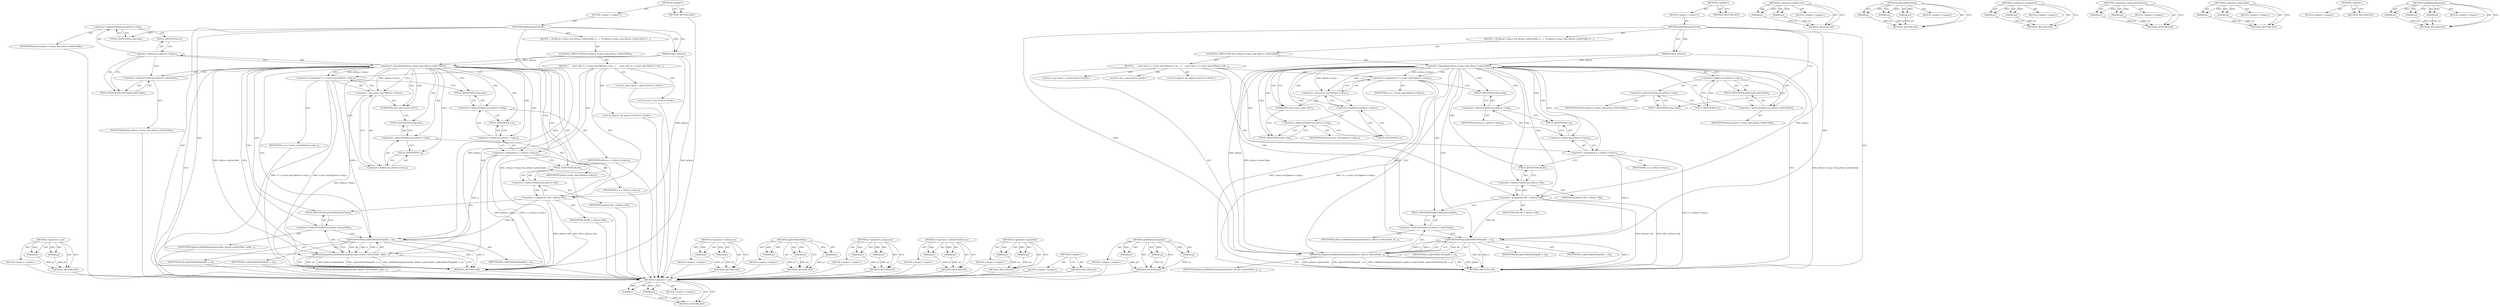 digraph "addModuleArgument" {
vulnerable_98 [label=<(METHOD,&lt;operator&gt;.cast)>];
vulnerable_99 [label=<(PARAM,p1)>];
vulnerable_100 [label=<(PARAM,p2)>];
vulnerable_101 [label=<(BLOCK,&lt;empty&gt;,&lt;empty&gt;)>];
vulnerable_102 [label=<(METHOD_RETURN,ANY)>];
vulnerable_6 [label=<(METHOD,&lt;global&gt;)<SUB>1</SUB>>];
vulnerable_7 [label=<(BLOCK,&lt;empty&gt;,&lt;empty&gt;)<SUB>1</SUB>>];
vulnerable_8 [label=<(METHOD,addArgumentToVtab)<SUB>1</SUB>>];
vulnerable_9 [label=<(PARAM,Parse *pParse)<SUB>1</SUB>>];
vulnerable_10 [label=<(BLOCK,{
  if( pParse-&gt;sArg.z &amp;&amp; pParse-&gt;pNewTable ){
...,{
  if( pParse-&gt;sArg.z &amp;&amp; pParse-&gt;pNewTable ){
...)<SUB>1</SUB>>];
vulnerable_11 [label=<(CONTROL_STRUCTURE,IF,if (pParse-&gt;sArg.z &amp;&amp; pParse-&gt;pNewTable))<SUB>2</SUB>>];
vulnerable_12 [label=<(&lt;operator&gt;.logicalAnd,pParse-&gt;sArg.z &amp;&amp; pParse-&gt;pNewTable)<SUB>2</SUB>>];
vulnerable_13 [label=<(&lt;operator&gt;.fieldAccess,pParse-&gt;sArg.z)<SUB>2</SUB>>];
vulnerable_14 [label=<(&lt;operator&gt;.indirectFieldAccess,pParse-&gt;sArg)<SUB>2</SUB>>];
vulnerable_15 [label=<(IDENTIFIER,pParse,pParse-&gt;sArg.z &amp;&amp; pParse-&gt;pNewTable)<SUB>2</SUB>>];
vulnerable_16 [label=<(FIELD_IDENTIFIER,sArg,sArg)<SUB>2</SUB>>];
vulnerable_17 [label=<(FIELD_IDENTIFIER,z,z)<SUB>2</SUB>>];
vulnerable_18 [label=<(&lt;operator&gt;.indirectFieldAccess,pParse-&gt;pNewTable)<SUB>2</SUB>>];
vulnerable_19 [label=<(IDENTIFIER,pParse,pParse-&gt;sArg.z &amp;&amp; pParse-&gt;pNewTable)<SUB>2</SUB>>];
vulnerable_20 [label=<(FIELD_IDENTIFIER,pNewTable,pNewTable)<SUB>2</SUB>>];
vulnerable_21 [label=<(BLOCK,{
     const char *z = (const char*)pParse-&gt;sAr...,{
     const char *z = (const char*)pParse-&gt;sAr...)<SUB>2</SUB>>];
vulnerable_22 [label="<(LOCAL,const char* z: char*)<SUB>3</SUB>>"];
vulnerable_23 [label=<(&lt;operator&gt;.assignment,*z = (const char*)pParse-&gt;sArg.z)<SUB>3</SUB>>];
vulnerable_24 [label=<(IDENTIFIER,z,*z = (const char*)pParse-&gt;sArg.z)<SUB>3</SUB>>];
vulnerable_25 [label=<(&lt;operator&gt;.cast,(const char*)pParse-&gt;sArg.z)<SUB>3</SUB>>];
vulnerable_26 [label=<(UNKNOWN,const char*,const char*)<SUB>3</SUB>>];
vulnerable_27 [label=<(&lt;operator&gt;.fieldAccess,pParse-&gt;sArg.z)<SUB>3</SUB>>];
vulnerable_28 [label=<(&lt;operator&gt;.indirectFieldAccess,pParse-&gt;sArg)<SUB>3</SUB>>];
vulnerable_29 [label=<(IDENTIFIER,pParse,(const char*)pParse-&gt;sArg.z)<SUB>3</SUB>>];
vulnerable_30 [label=<(FIELD_IDENTIFIER,sArg,sArg)<SUB>3</SUB>>];
vulnerable_31 [label=<(FIELD_IDENTIFIER,z,z)<SUB>3</SUB>>];
vulnerable_32 [label="<(LOCAL,int n: int)<SUB>4</SUB>>"];
vulnerable_33 [label=<(&lt;operator&gt;.assignment,n = pParse-&gt;sArg.n)<SUB>4</SUB>>];
vulnerable_34 [label=<(IDENTIFIER,n,n = pParse-&gt;sArg.n)<SUB>4</SUB>>];
vulnerable_35 [label=<(&lt;operator&gt;.fieldAccess,pParse-&gt;sArg.n)<SUB>4</SUB>>];
vulnerable_36 [label=<(&lt;operator&gt;.indirectFieldAccess,pParse-&gt;sArg)<SUB>4</SUB>>];
vulnerable_37 [label=<(IDENTIFIER,pParse,n = pParse-&gt;sArg.n)<SUB>4</SUB>>];
vulnerable_38 [label=<(FIELD_IDENTIFIER,sArg,sArg)<SUB>4</SUB>>];
vulnerable_39 [label=<(FIELD_IDENTIFIER,n,n)<SUB>4</SUB>>];
vulnerable_40 [label="<(LOCAL,sqlite3* db: sqlite3*)<SUB>5</SUB>>"];
vulnerable_41 [label=<(&lt;operator&gt;.assignment,*db = pParse-&gt;db)<SUB>5</SUB>>];
vulnerable_42 [label=<(IDENTIFIER,db,*db = pParse-&gt;db)<SUB>5</SUB>>];
vulnerable_43 [label=<(&lt;operator&gt;.indirectFieldAccess,pParse-&gt;db)<SUB>5</SUB>>];
vulnerable_44 [label=<(IDENTIFIER,pParse,*db = pParse-&gt;db)<SUB>5</SUB>>];
vulnerable_45 [label=<(FIELD_IDENTIFIER,db,db)<SUB>5</SUB>>];
vulnerable_46 [label=<(addModuleArgument,addModuleArgument(db, pParse-&gt;pNewTable, sqlite...)<SUB>6</SUB>>];
vulnerable_47 [label=<(IDENTIFIER,db,addModuleArgument(db, pParse-&gt;pNewTable, sqlite...)<SUB>6</SUB>>];
vulnerable_48 [label=<(&lt;operator&gt;.indirectFieldAccess,pParse-&gt;pNewTable)<SUB>6</SUB>>];
vulnerable_49 [label=<(IDENTIFIER,pParse,addModuleArgument(db, pParse-&gt;pNewTable, sqlite...)<SUB>6</SUB>>];
vulnerable_50 [label=<(FIELD_IDENTIFIER,pNewTable,pNewTable)<SUB>6</SUB>>];
vulnerable_51 [label=<(sqlite3DbStrNDup,sqlite3DbStrNDup(db, z, n))<SUB>6</SUB>>];
vulnerable_52 [label=<(IDENTIFIER,db,sqlite3DbStrNDup(db, z, n))<SUB>6</SUB>>];
vulnerable_53 [label=<(IDENTIFIER,z,sqlite3DbStrNDup(db, z, n))<SUB>6</SUB>>];
vulnerable_54 [label=<(IDENTIFIER,n,sqlite3DbStrNDup(db, z, n))<SUB>6</SUB>>];
vulnerable_55 [label=<(METHOD_RETURN,void)<SUB>1</SUB>>];
vulnerable_57 [label=<(METHOD_RETURN,ANY)<SUB>1</SUB>>];
vulnerable_83 [label=<(METHOD,&lt;operator&gt;.fieldAccess)>];
vulnerable_84 [label=<(PARAM,p1)>];
vulnerable_85 [label=<(PARAM,p2)>];
vulnerable_86 [label=<(BLOCK,&lt;empty&gt;,&lt;empty&gt;)>];
vulnerable_87 [label=<(METHOD_RETURN,ANY)>];
vulnerable_109 [label=<(METHOD,sqlite3DbStrNDup)>];
vulnerable_110 [label=<(PARAM,p1)>];
vulnerable_111 [label=<(PARAM,p2)>];
vulnerable_112 [label=<(PARAM,p3)>];
vulnerable_113 [label=<(BLOCK,&lt;empty&gt;,&lt;empty&gt;)>];
vulnerable_114 [label=<(METHOD_RETURN,ANY)>];
vulnerable_93 [label=<(METHOD,&lt;operator&gt;.assignment)>];
vulnerable_94 [label=<(PARAM,p1)>];
vulnerable_95 [label=<(PARAM,p2)>];
vulnerable_96 [label=<(BLOCK,&lt;empty&gt;,&lt;empty&gt;)>];
vulnerable_97 [label=<(METHOD_RETURN,ANY)>];
vulnerable_88 [label=<(METHOD,&lt;operator&gt;.indirectFieldAccess)>];
vulnerable_89 [label=<(PARAM,p1)>];
vulnerable_90 [label=<(PARAM,p2)>];
vulnerable_91 [label=<(BLOCK,&lt;empty&gt;,&lt;empty&gt;)>];
vulnerable_92 [label=<(METHOD_RETURN,ANY)>];
vulnerable_78 [label=<(METHOD,&lt;operator&gt;.logicalAnd)>];
vulnerable_79 [label=<(PARAM,p1)>];
vulnerable_80 [label=<(PARAM,p2)>];
vulnerable_81 [label=<(BLOCK,&lt;empty&gt;,&lt;empty&gt;)>];
vulnerable_82 [label=<(METHOD_RETURN,ANY)>];
vulnerable_72 [label=<(METHOD,&lt;global&gt;)<SUB>1</SUB>>];
vulnerable_73 [label=<(BLOCK,&lt;empty&gt;,&lt;empty&gt;)>];
vulnerable_74 [label=<(METHOD_RETURN,ANY)>];
vulnerable_103 [label=<(METHOD,addModuleArgument)>];
vulnerable_104 [label=<(PARAM,p1)>];
vulnerable_105 [label=<(PARAM,p2)>];
vulnerable_106 [label=<(PARAM,p3)>];
vulnerable_107 [label=<(BLOCK,&lt;empty&gt;,&lt;empty&gt;)>];
vulnerable_108 [label=<(METHOD_RETURN,ANY)>];
fixed_98 [label=<(METHOD,&lt;operator&gt;.cast)>];
fixed_99 [label=<(PARAM,p1)>];
fixed_100 [label=<(PARAM,p2)>];
fixed_101 [label=<(BLOCK,&lt;empty&gt;,&lt;empty&gt;)>];
fixed_102 [label=<(METHOD_RETURN,ANY)>];
fixed_6 [label=<(METHOD,&lt;global&gt;)<SUB>1</SUB>>];
fixed_7 [label=<(BLOCK,&lt;empty&gt;,&lt;empty&gt;)<SUB>1</SUB>>];
fixed_8 [label=<(METHOD,addArgumentToVtab)<SUB>1</SUB>>];
fixed_9 [label=<(PARAM,Parse *pParse)<SUB>1</SUB>>];
fixed_10 [label=<(BLOCK,{
  if( pParse-&gt;sArg.z &amp;&amp; pParse-&gt;pNewTable ){
...,{
  if( pParse-&gt;sArg.z &amp;&amp; pParse-&gt;pNewTable ){
...)<SUB>1</SUB>>];
fixed_11 [label=<(CONTROL_STRUCTURE,IF,if (pParse-&gt;sArg.z &amp;&amp; pParse-&gt;pNewTable))<SUB>2</SUB>>];
fixed_12 [label=<(&lt;operator&gt;.logicalAnd,pParse-&gt;sArg.z &amp;&amp; pParse-&gt;pNewTable)<SUB>2</SUB>>];
fixed_13 [label=<(&lt;operator&gt;.fieldAccess,pParse-&gt;sArg.z)<SUB>2</SUB>>];
fixed_14 [label=<(&lt;operator&gt;.indirectFieldAccess,pParse-&gt;sArg)<SUB>2</SUB>>];
fixed_15 [label=<(IDENTIFIER,pParse,pParse-&gt;sArg.z &amp;&amp; pParse-&gt;pNewTable)<SUB>2</SUB>>];
fixed_16 [label=<(FIELD_IDENTIFIER,sArg,sArg)<SUB>2</SUB>>];
fixed_17 [label=<(FIELD_IDENTIFIER,z,z)<SUB>2</SUB>>];
fixed_18 [label=<(&lt;operator&gt;.indirectFieldAccess,pParse-&gt;pNewTable)<SUB>2</SUB>>];
fixed_19 [label=<(IDENTIFIER,pParse,pParse-&gt;sArg.z &amp;&amp; pParse-&gt;pNewTable)<SUB>2</SUB>>];
fixed_20 [label=<(FIELD_IDENTIFIER,pNewTable,pNewTable)<SUB>2</SUB>>];
fixed_21 [label=<(BLOCK,{
     const char *z = (const char*)pParse-&gt;sAr...,{
     const char *z = (const char*)pParse-&gt;sAr...)<SUB>2</SUB>>];
fixed_22 [label="<(LOCAL,const char* z: char*)<SUB>3</SUB>>"];
fixed_23 [label=<(&lt;operator&gt;.assignment,*z = (const char*)pParse-&gt;sArg.z)<SUB>3</SUB>>];
fixed_24 [label=<(IDENTIFIER,z,*z = (const char*)pParse-&gt;sArg.z)<SUB>3</SUB>>];
fixed_25 [label=<(&lt;operator&gt;.cast,(const char*)pParse-&gt;sArg.z)<SUB>3</SUB>>];
fixed_26 [label=<(UNKNOWN,const char*,const char*)<SUB>3</SUB>>];
fixed_27 [label=<(&lt;operator&gt;.fieldAccess,pParse-&gt;sArg.z)<SUB>3</SUB>>];
fixed_28 [label=<(&lt;operator&gt;.indirectFieldAccess,pParse-&gt;sArg)<SUB>3</SUB>>];
fixed_29 [label=<(IDENTIFIER,pParse,(const char*)pParse-&gt;sArg.z)<SUB>3</SUB>>];
fixed_30 [label=<(FIELD_IDENTIFIER,sArg,sArg)<SUB>3</SUB>>];
fixed_31 [label=<(FIELD_IDENTIFIER,z,z)<SUB>3</SUB>>];
fixed_32 [label="<(LOCAL,int n: int)<SUB>4</SUB>>"];
fixed_33 [label=<(&lt;operator&gt;.assignment,n = pParse-&gt;sArg.n)<SUB>4</SUB>>];
fixed_34 [label=<(IDENTIFIER,n,n = pParse-&gt;sArg.n)<SUB>4</SUB>>];
fixed_35 [label=<(&lt;operator&gt;.fieldAccess,pParse-&gt;sArg.n)<SUB>4</SUB>>];
fixed_36 [label=<(&lt;operator&gt;.indirectFieldAccess,pParse-&gt;sArg)<SUB>4</SUB>>];
fixed_37 [label=<(IDENTIFIER,pParse,n = pParse-&gt;sArg.n)<SUB>4</SUB>>];
fixed_38 [label=<(FIELD_IDENTIFIER,sArg,sArg)<SUB>4</SUB>>];
fixed_39 [label=<(FIELD_IDENTIFIER,n,n)<SUB>4</SUB>>];
fixed_40 [label="<(LOCAL,sqlite3* db: sqlite3*)<SUB>5</SUB>>"];
fixed_41 [label=<(&lt;operator&gt;.assignment,*db = pParse-&gt;db)<SUB>5</SUB>>];
fixed_42 [label=<(IDENTIFIER,db,*db = pParse-&gt;db)<SUB>5</SUB>>];
fixed_43 [label=<(&lt;operator&gt;.indirectFieldAccess,pParse-&gt;db)<SUB>5</SUB>>];
fixed_44 [label=<(IDENTIFIER,pParse,*db = pParse-&gt;db)<SUB>5</SUB>>];
fixed_45 [label=<(FIELD_IDENTIFIER,db,db)<SUB>5</SUB>>];
fixed_46 [label=<(addModuleArgument,addModuleArgument(pParse, pParse-&gt;pNewTable, sq...)<SUB>6</SUB>>];
fixed_47 [label=<(IDENTIFIER,pParse,addModuleArgument(pParse, pParse-&gt;pNewTable, sq...)<SUB>6</SUB>>];
fixed_48 [label=<(&lt;operator&gt;.indirectFieldAccess,pParse-&gt;pNewTable)<SUB>6</SUB>>];
fixed_49 [label=<(IDENTIFIER,pParse,addModuleArgument(pParse, pParse-&gt;pNewTable, sq...)<SUB>6</SUB>>];
fixed_50 [label=<(FIELD_IDENTIFIER,pNewTable,pNewTable)<SUB>6</SUB>>];
fixed_51 [label=<(sqlite3DbStrNDup,sqlite3DbStrNDup(db, z, n))<SUB>6</SUB>>];
fixed_52 [label=<(IDENTIFIER,db,sqlite3DbStrNDup(db, z, n))<SUB>6</SUB>>];
fixed_53 [label=<(IDENTIFIER,z,sqlite3DbStrNDup(db, z, n))<SUB>6</SUB>>];
fixed_54 [label=<(IDENTIFIER,n,sqlite3DbStrNDup(db, z, n))<SUB>6</SUB>>];
fixed_55 [label=<(METHOD_RETURN,void)<SUB>1</SUB>>];
fixed_57 [label=<(METHOD_RETURN,ANY)<SUB>1</SUB>>];
fixed_83 [label=<(METHOD,&lt;operator&gt;.fieldAccess)>];
fixed_84 [label=<(PARAM,p1)>];
fixed_85 [label=<(PARAM,p2)>];
fixed_86 [label=<(BLOCK,&lt;empty&gt;,&lt;empty&gt;)>];
fixed_87 [label=<(METHOD_RETURN,ANY)>];
fixed_109 [label=<(METHOD,sqlite3DbStrNDup)>];
fixed_110 [label=<(PARAM,p1)>];
fixed_111 [label=<(PARAM,p2)>];
fixed_112 [label=<(PARAM,p3)>];
fixed_113 [label=<(BLOCK,&lt;empty&gt;,&lt;empty&gt;)>];
fixed_114 [label=<(METHOD_RETURN,ANY)>];
fixed_93 [label=<(METHOD,&lt;operator&gt;.assignment)>];
fixed_94 [label=<(PARAM,p1)>];
fixed_95 [label=<(PARAM,p2)>];
fixed_96 [label=<(BLOCK,&lt;empty&gt;,&lt;empty&gt;)>];
fixed_97 [label=<(METHOD_RETURN,ANY)>];
fixed_88 [label=<(METHOD,&lt;operator&gt;.indirectFieldAccess)>];
fixed_89 [label=<(PARAM,p1)>];
fixed_90 [label=<(PARAM,p2)>];
fixed_91 [label=<(BLOCK,&lt;empty&gt;,&lt;empty&gt;)>];
fixed_92 [label=<(METHOD_RETURN,ANY)>];
fixed_78 [label=<(METHOD,&lt;operator&gt;.logicalAnd)>];
fixed_79 [label=<(PARAM,p1)>];
fixed_80 [label=<(PARAM,p2)>];
fixed_81 [label=<(BLOCK,&lt;empty&gt;,&lt;empty&gt;)>];
fixed_82 [label=<(METHOD_RETURN,ANY)>];
fixed_72 [label=<(METHOD,&lt;global&gt;)<SUB>1</SUB>>];
fixed_73 [label=<(BLOCK,&lt;empty&gt;,&lt;empty&gt;)>];
fixed_74 [label=<(METHOD_RETURN,ANY)>];
fixed_103 [label=<(METHOD,addModuleArgument)>];
fixed_104 [label=<(PARAM,p1)>];
fixed_105 [label=<(PARAM,p2)>];
fixed_106 [label=<(PARAM,p3)>];
fixed_107 [label=<(BLOCK,&lt;empty&gt;,&lt;empty&gt;)>];
fixed_108 [label=<(METHOD_RETURN,ANY)>];
vulnerable_98 -> vulnerable_99  [key=0, label="AST: "];
vulnerable_98 -> vulnerable_99  [key=1, label="DDG: "];
vulnerable_98 -> vulnerable_101  [key=0, label="AST: "];
vulnerable_98 -> vulnerable_100  [key=0, label="AST: "];
vulnerable_98 -> vulnerable_100  [key=1, label="DDG: "];
vulnerable_98 -> vulnerable_102  [key=0, label="AST: "];
vulnerable_98 -> vulnerable_102  [key=1, label="CFG: "];
vulnerable_99 -> vulnerable_102  [key=0, label="DDG: p1"];
vulnerable_100 -> vulnerable_102  [key=0, label="DDG: p2"];
vulnerable_101 -> fixed_98  [key=0];
vulnerable_102 -> fixed_98  [key=0];
vulnerable_6 -> vulnerable_7  [key=0, label="AST: "];
vulnerable_6 -> vulnerable_57  [key=0, label="AST: "];
vulnerable_6 -> vulnerable_57  [key=1, label="CFG: "];
vulnerable_7 -> vulnerable_8  [key=0, label="AST: "];
vulnerable_8 -> vulnerable_9  [key=0, label="AST: "];
vulnerable_8 -> vulnerable_9  [key=1, label="DDG: "];
vulnerable_8 -> vulnerable_10  [key=0, label="AST: "];
vulnerable_8 -> vulnerable_55  [key=0, label="AST: "];
vulnerable_8 -> vulnerable_16  [key=0, label="CFG: "];
vulnerable_8 -> vulnerable_46  [key=0, label="DDG: "];
vulnerable_8 -> vulnerable_51  [key=0, label="DDG: "];
vulnerable_9 -> vulnerable_55  [key=0, label="DDG: pParse"];
vulnerable_9 -> vulnerable_12  [key=0, label="DDG: pParse"];
vulnerable_9 -> vulnerable_41  [key=0, label="DDG: pParse"];
vulnerable_9 -> vulnerable_46  [key=0, label="DDG: pParse"];
vulnerable_10 -> vulnerable_11  [key=0, label="AST: "];
vulnerable_11 -> vulnerable_12  [key=0, label="AST: "];
vulnerable_11 -> vulnerable_21  [key=0, label="AST: "];
vulnerable_12 -> vulnerable_13  [key=0, label="AST: "];
vulnerable_12 -> vulnerable_18  [key=0, label="AST: "];
vulnerable_12 -> vulnerable_55  [key=0, label="CFG: "];
vulnerable_12 -> vulnerable_55  [key=1, label="DDG: pParse-&gt;sArg.z &amp;&amp; pParse-&gt;pNewTable"];
vulnerable_12 -> vulnerable_26  [key=0, label="CFG: "];
vulnerable_12 -> vulnerable_26  [key=1, label="CDG: "];
vulnerable_12 -> vulnerable_23  [key=0, label="DDG: pParse-&gt;sArg.z"];
vulnerable_12 -> vulnerable_23  [key=1, label="CDG: "];
vulnerable_12 -> vulnerable_46  [key=0, label="DDG: pParse-&gt;pNewTable"];
vulnerable_12 -> vulnerable_46  [key=1, label="CDG: "];
vulnerable_12 -> vulnerable_25  [key=0, label="DDG: pParse-&gt;sArg.z"];
vulnerable_12 -> vulnerable_25  [key=1, label="CDG: "];
vulnerable_12 -> vulnerable_30  [key=0, label="CDG: "];
vulnerable_12 -> vulnerable_48  [key=0, label="CDG: "];
vulnerable_12 -> vulnerable_33  [key=0, label="CDG: "];
vulnerable_12 -> vulnerable_51  [key=0, label="CDG: "];
vulnerable_12 -> vulnerable_28  [key=0, label="CDG: "];
vulnerable_12 -> vulnerable_36  [key=0, label="CDG: "];
vulnerable_12 -> vulnerable_38  [key=0, label="CDG: "];
vulnerable_12 -> vulnerable_41  [key=0, label="CDG: "];
vulnerable_12 -> vulnerable_45  [key=0, label="CDG: "];
vulnerable_12 -> vulnerable_27  [key=0, label="CDG: "];
vulnerable_12 -> vulnerable_50  [key=0, label="CDG: "];
vulnerable_12 -> vulnerable_35  [key=0, label="CDG: "];
vulnerable_12 -> vulnerable_39  [key=0, label="CDG: "];
vulnerable_12 -> vulnerable_31  [key=0, label="CDG: "];
vulnerable_12 -> vulnerable_43  [key=0, label="CDG: "];
vulnerable_13 -> vulnerable_14  [key=0, label="AST: "];
vulnerable_13 -> vulnerable_17  [key=0, label="AST: "];
vulnerable_13 -> vulnerable_12  [key=0, label="CFG: "];
vulnerable_13 -> vulnerable_20  [key=0, label="CFG: "];
vulnerable_13 -> vulnerable_20  [key=1, label="CDG: "];
vulnerable_13 -> vulnerable_18  [key=0, label="CDG: "];
vulnerable_14 -> vulnerable_15  [key=0, label="AST: "];
vulnerable_14 -> vulnerable_16  [key=0, label="AST: "];
vulnerable_14 -> vulnerable_17  [key=0, label="CFG: "];
vulnerable_15 -> fixed_98  [key=0];
vulnerable_16 -> vulnerable_14  [key=0, label="CFG: "];
vulnerable_17 -> vulnerable_13  [key=0, label="CFG: "];
vulnerable_18 -> vulnerable_19  [key=0, label="AST: "];
vulnerable_18 -> vulnerable_20  [key=0, label="AST: "];
vulnerable_18 -> vulnerable_12  [key=0, label="CFG: "];
vulnerable_19 -> fixed_98  [key=0];
vulnerable_20 -> vulnerable_18  [key=0, label="CFG: "];
vulnerable_21 -> vulnerable_22  [key=0, label="AST: "];
vulnerable_21 -> vulnerable_23  [key=0, label="AST: "];
vulnerable_21 -> vulnerable_32  [key=0, label="AST: "];
vulnerable_21 -> vulnerable_33  [key=0, label="AST: "];
vulnerable_21 -> vulnerable_40  [key=0, label="AST: "];
vulnerable_21 -> vulnerable_41  [key=0, label="AST: "];
vulnerable_21 -> vulnerable_46  [key=0, label="AST: "];
vulnerable_22 -> fixed_98  [key=0];
vulnerable_23 -> vulnerable_24  [key=0, label="AST: "];
vulnerable_23 -> vulnerable_25  [key=0, label="AST: "];
vulnerable_23 -> vulnerable_38  [key=0, label="CFG: "];
vulnerable_23 -> vulnerable_55  [key=0, label="DDG: (const char*)pParse-&gt;sArg.z"];
vulnerable_23 -> vulnerable_55  [key=1, label="DDG: *z = (const char*)pParse-&gt;sArg.z"];
vulnerable_23 -> vulnerable_51  [key=0, label="DDG: z"];
vulnerable_24 -> fixed_98  [key=0];
vulnerable_25 -> vulnerable_26  [key=0, label="AST: "];
vulnerable_25 -> vulnerable_27  [key=0, label="AST: "];
vulnerable_25 -> vulnerable_23  [key=0, label="CFG: "];
vulnerable_25 -> vulnerable_55  [key=0, label="DDG: pParse-&gt;sArg.z"];
vulnerable_26 -> vulnerable_30  [key=0, label="CFG: "];
vulnerable_27 -> vulnerable_28  [key=0, label="AST: "];
vulnerable_27 -> vulnerable_31  [key=0, label="AST: "];
vulnerable_27 -> vulnerable_25  [key=0, label="CFG: "];
vulnerable_28 -> vulnerable_29  [key=0, label="AST: "];
vulnerable_28 -> vulnerable_30  [key=0, label="AST: "];
vulnerable_28 -> vulnerable_31  [key=0, label="CFG: "];
vulnerable_29 -> fixed_98  [key=0];
vulnerable_30 -> vulnerable_28  [key=0, label="CFG: "];
vulnerable_31 -> vulnerable_27  [key=0, label="CFG: "];
vulnerable_32 -> fixed_98  [key=0];
vulnerable_33 -> vulnerable_34  [key=0, label="AST: "];
vulnerable_33 -> vulnerable_35  [key=0, label="AST: "];
vulnerable_33 -> vulnerable_45  [key=0, label="CFG: "];
vulnerable_33 -> vulnerable_55  [key=0, label="DDG: pParse-&gt;sArg.n"];
vulnerable_33 -> vulnerable_55  [key=1, label="DDG: n = pParse-&gt;sArg.n"];
vulnerable_33 -> vulnerable_51  [key=0, label="DDG: n"];
vulnerable_34 -> fixed_98  [key=0];
vulnerable_35 -> vulnerable_36  [key=0, label="AST: "];
vulnerable_35 -> vulnerable_39  [key=0, label="AST: "];
vulnerable_35 -> vulnerable_33  [key=0, label="CFG: "];
vulnerable_36 -> vulnerable_37  [key=0, label="AST: "];
vulnerable_36 -> vulnerable_38  [key=0, label="AST: "];
vulnerable_36 -> vulnerable_39  [key=0, label="CFG: "];
vulnerable_37 -> fixed_98  [key=0];
vulnerable_38 -> vulnerable_36  [key=0, label="CFG: "];
vulnerable_39 -> vulnerable_35  [key=0, label="CFG: "];
vulnerable_40 -> fixed_98  [key=0];
vulnerable_41 -> vulnerable_42  [key=0, label="AST: "];
vulnerable_41 -> vulnerable_43  [key=0, label="AST: "];
vulnerable_41 -> vulnerable_50  [key=0, label="CFG: "];
vulnerable_41 -> vulnerable_55  [key=0, label="DDG: pParse-&gt;db"];
vulnerable_41 -> vulnerable_55  [key=1, label="DDG: *db = pParse-&gt;db"];
vulnerable_41 -> vulnerable_51  [key=0, label="DDG: db"];
vulnerable_42 -> fixed_98  [key=0];
vulnerable_43 -> vulnerable_44  [key=0, label="AST: "];
vulnerable_43 -> vulnerable_45  [key=0, label="AST: "];
vulnerable_43 -> vulnerable_41  [key=0, label="CFG: "];
vulnerable_44 -> fixed_98  [key=0];
vulnerable_45 -> vulnerable_43  [key=0, label="CFG: "];
vulnerable_46 -> vulnerable_47  [key=0, label="AST: "];
vulnerable_46 -> vulnerable_48  [key=0, label="AST: "];
vulnerable_46 -> vulnerable_51  [key=0, label="AST: "];
vulnerable_46 -> vulnerable_55  [key=0, label="CFG: "];
vulnerable_46 -> vulnerable_55  [key=1, label="DDG: db"];
vulnerable_46 -> vulnerable_55  [key=2, label="DDG: pParse-&gt;pNewTable"];
vulnerable_46 -> vulnerable_55  [key=3, label="DDG: sqlite3DbStrNDup(db, z, n)"];
vulnerable_46 -> vulnerable_55  [key=4, label="DDG: addModuleArgument(db, pParse-&gt;pNewTable, sqlite3DbStrNDup(db, z, n))"];
vulnerable_47 -> fixed_98  [key=0];
vulnerable_48 -> vulnerable_49  [key=0, label="AST: "];
vulnerable_48 -> vulnerable_50  [key=0, label="AST: "];
vulnerable_48 -> vulnerable_51  [key=0, label="CFG: "];
vulnerable_49 -> fixed_98  [key=0];
vulnerable_50 -> vulnerable_48  [key=0, label="CFG: "];
vulnerable_51 -> vulnerable_52  [key=0, label="AST: "];
vulnerable_51 -> vulnerable_53  [key=0, label="AST: "];
vulnerable_51 -> vulnerable_54  [key=0, label="AST: "];
vulnerable_51 -> vulnerable_46  [key=0, label="CFG: "];
vulnerable_51 -> vulnerable_46  [key=1, label="DDG: db"];
vulnerable_51 -> vulnerable_46  [key=2, label="DDG: z"];
vulnerable_51 -> vulnerable_46  [key=3, label="DDG: n"];
vulnerable_51 -> vulnerable_55  [key=0, label="DDG: z"];
vulnerable_51 -> vulnerable_55  [key=1, label="DDG: n"];
vulnerable_52 -> fixed_98  [key=0];
vulnerable_53 -> fixed_98  [key=0];
vulnerable_54 -> fixed_98  [key=0];
vulnerable_55 -> fixed_98  [key=0];
vulnerable_57 -> fixed_98  [key=0];
vulnerable_83 -> vulnerable_84  [key=0, label="AST: "];
vulnerable_83 -> vulnerable_84  [key=1, label="DDG: "];
vulnerable_83 -> vulnerable_86  [key=0, label="AST: "];
vulnerable_83 -> vulnerable_85  [key=0, label="AST: "];
vulnerable_83 -> vulnerable_85  [key=1, label="DDG: "];
vulnerable_83 -> vulnerable_87  [key=0, label="AST: "];
vulnerable_83 -> vulnerable_87  [key=1, label="CFG: "];
vulnerable_84 -> vulnerable_87  [key=0, label="DDG: p1"];
vulnerable_85 -> vulnerable_87  [key=0, label="DDG: p2"];
vulnerable_86 -> fixed_98  [key=0];
vulnerable_87 -> fixed_98  [key=0];
vulnerable_109 -> vulnerable_110  [key=0, label="AST: "];
vulnerable_109 -> vulnerable_110  [key=1, label="DDG: "];
vulnerable_109 -> vulnerable_113  [key=0, label="AST: "];
vulnerable_109 -> vulnerable_111  [key=0, label="AST: "];
vulnerable_109 -> vulnerable_111  [key=1, label="DDG: "];
vulnerable_109 -> vulnerable_114  [key=0, label="AST: "];
vulnerable_109 -> vulnerable_114  [key=1, label="CFG: "];
vulnerable_109 -> vulnerable_112  [key=0, label="AST: "];
vulnerable_109 -> vulnerable_112  [key=1, label="DDG: "];
vulnerable_110 -> vulnerable_114  [key=0, label="DDG: p1"];
vulnerable_111 -> vulnerable_114  [key=0, label="DDG: p2"];
vulnerable_112 -> vulnerable_114  [key=0, label="DDG: p3"];
vulnerable_113 -> fixed_98  [key=0];
vulnerable_114 -> fixed_98  [key=0];
vulnerable_93 -> vulnerable_94  [key=0, label="AST: "];
vulnerable_93 -> vulnerable_94  [key=1, label="DDG: "];
vulnerable_93 -> vulnerable_96  [key=0, label="AST: "];
vulnerable_93 -> vulnerable_95  [key=0, label="AST: "];
vulnerable_93 -> vulnerable_95  [key=1, label="DDG: "];
vulnerable_93 -> vulnerable_97  [key=0, label="AST: "];
vulnerable_93 -> vulnerable_97  [key=1, label="CFG: "];
vulnerable_94 -> vulnerable_97  [key=0, label="DDG: p1"];
vulnerable_95 -> vulnerable_97  [key=0, label="DDG: p2"];
vulnerable_96 -> fixed_98  [key=0];
vulnerable_97 -> fixed_98  [key=0];
vulnerable_88 -> vulnerable_89  [key=0, label="AST: "];
vulnerable_88 -> vulnerable_89  [key=1, label="DDG: "];
vulnerable_88 -> vulnerable_91  [key=0, label="AST: "];
vulnerable_88 -> vulnerable_90  [key=0, label="AST: "];
vulnerable_88 -> vulnerable_90  [key=1, label="DDG: "];
vulnerable_88 -> vulnerable_92  [key=0, label="AST: "];
vulnerable_88 -> vulnerable_92  [key=1, label="CFG: "];
vulnerable_89 -> vulnerable_92  [key=0, label="DDG: p1"];
vulnerable_90 -> vulnerable_92  [key=0, label="DDG: p2"];
vulnerable_91 -> fixed_98  [key=0];
vulnerable_92 -> fixed_98  [key=0];
vulnerable_78 -> vulnerable_79  [key=0, label="AST: "];
vulnerable_78 -> vulnerable_79  [key=1, label="DDG: "];
vulnerable_78 -> vulnerable_81  [key=0, label="AST: "];
vulnerable_78 -> vulnerable_80  [key=0, label="AST: "];
vulnerable_78 -> vulnerable_80  [key=1, label="DDG: "];
vulnerable_78 -> vulnerable_82  [key=0, label="AST: "];
vulnerable_78 -> vulnerable_82  [key=1, label="CFG: "];
vulnerable_79 -> vulnerable_82  [key=0, label="DDG: p1"];
vulnerable_80 -> vulnerable_82  [key=0, label="DDG: p2"];
vulnerable_81 -> fixed_98  [key=0];
vulnerable_82 -> fixed_98  [key=0];
vulnerable_72 -> vulnerable_73  [key=0, label="AST: "];
vulnerable_72 -> vulnerable_74  [key=0, label="AST: "];
vulnerable_72 -> vulnerable_74  [key=1, label="CFG: "];
vulnerable_73 -> fixed_98  [key=0];
vulnerable_74 -> fixed_98  [key=0];
vulnerable_103 -> vulnerable_104  [key=0, label="AST: "];
vulnerable_103 -> vulnerable_104  [key=1, label="DDG: "];
vulnerable_103 -> vulnerable_107  [key=0, label="AST: "];
vulnerable_103 -> vulnerable_105  [key=0, label="AST: "];
vulnerable_103 -> vulnerable_105  [key=1, label="DDG: "];
vulnerable_103 -> vulnerable_108  [key=0, label="AST: "];
vulnerable_103 -> vulnerable_108  [key=1, label="CFG: "];
vulnerable_103 -> vulnerable_106  [key=0, label="AST: "];
vulnerable_103 -> vulnerable_106  [key=1, label="DDG: "];
vulnerable_104 -> vulnerable_108  [key=0, label="DDG: p1"];
vulnerable_105 -> vulnerable_108  [key=0, label="DDG: p2"];
vulnerable_106 -> vulnerable_108  [key=0, label="DDG: p3"];
vulnerable_107 -> fixed_98  [key=0];
vulnerable_108 -> fixed_98  [key=0];
fixed_98 -> fixed_99  [key=0, label="AST: "];
fixed_98 -> fixed_99  [key=1, label="DDG: "];
fixed_98 -> fixed_101  [key=0, label="AST: "];
fixed_98 -> fixed_100  [key=0, label="AST: "];
fixed_98 -> fixed_100  [key=1, label="DDG: "];
fixed_98 -> fixed_102  [key=0, label="AST: "];
fixed_98 -> fixed_102  [key=1, label="CFG: "];
fixed_99 -> fixed_102  [key=0, label="DDG: p1"];
fixed_100 -> fixed_102  [key=0, label="DDG: p2"];
fixed_6 -> fixed_7  [key=0, label="AST: "];
fixed_6 -> fixed_57  [key=0, label="AST: "];
fixed_6 -> fixed_57  [key=1, label="CFG: "];
fixed_7 -> fixed_8  [key=0, label="AST: "];
fixed_8 -> fixed_9  [key=0, label="AST: "];
fixed_8 -> fixed_9  [key=1, label="DDG: "];
fixed_8 -> fixed_10  [key=0, label="AST: "];
fixed_8 -> fixed_55  [key=0, label="AST: "];
fixed_8 -> fixed_16  [key=0, label="CFG: "];
fixed_8 -> fixed_46  [key=0, label="DDG: "];
fixed_8 -> fixed_51  [key=0, label="DDG: "];
fixed_9 -> fixed_12  [key=0, label="DDG: pParse"];
fixed_9 -> fixed_41  [key=0, label="DDG: pParse"];
fixed_9 -> fixed_46  [key=0, label="DDG: pParse"];
fixed_10 -> fixed_11  [key=0, label="AST: "];
fixed_11 -> fixed_12  [key=0, label="AST: "];
fixed_11 -> fixed_21  [key=0, label="AST: "];
fixed_12 -> fixed_13  [key=0, label="AST: "];
fixed_12 -> fixed_18  [key=0, label="AST: "];
fixed_12 -> fixed_55  [key=0, label="CFG: "];
fixed_12 -> fixed_55  [key=1, label="DDG: pParse-&gt;sArg.z &amp;&amp; pParse-&gt;pNewTable"];
fixed_12 -> fixed_26  [key=0, label="CFG: "];
fixed_12 -> fixed_26  [key=1, label="CDG: "];
fixed_12 -> fixed_23  [key=0, label="DDG: pParse-&gt;sArg.z"];
fixed_12 -> fixed_23  [key=1, label="CDG: "];
fixed_12 -> fixed_46  [key=0, label="DDG: pParse-&gt;pNewTable"];
fixed_12 -> fixed_46  [key=1, label="CDG: "];
fixed_12 -> fixed_25  [key=0, label="DDG: pParse-&gt;sArg.z"];
fixed_12 -> fixed_25  [key=1, label="CDG: "];
fixed_12 -> fixed_30  [key=0, label="CDG: "];
fixed_12 -> fixed_48  [key=0, label="CDG: "];
fixed_12 -> fixed_33  [key=0, label="CDG: "];
fixed_12 -> fixed_51  [key=0, label="CDG: "];
fixed_12 -> fixed_28  [key=0, label="CDG: "];
fixed_12 -> fixed_36  [key=0, label="CDG: "];
fixed_12 -> fixed_38  [key=0, label="CDG: "];
fixed_12 -> fixed_41  [key=0, label="CDG: "];
fixed_12 -> fixed_45  [key=0, label="CDG: "];
fixed_12 -> fixed_27  [key=0, label="CDG: "];
fixed_12 -> fixed_50  [key=0, label="CDG: "];
fixed_12 -> fixed_35  [key=0, label="CDG: "];
fixed_12 -> fixed_39  [key=0, label="CDG: "];
fixed_12 -> fixed_31  [key=0, label="CDG: "];
fixed_12 -> fixed_43  [key=0, label="CDG: "];
fixed_13 -> fixed_14  [key=0, label="AST: "];
fixed_13 -> fixed_17  [key=0, label="AST: "];
fixed_13 -> fixed_12  [key=0, label="CFG: "];
fixed_13 -> fixed_20  [key=0, label="CFG: "];
fixed_13 -> fixed_20  [key=1, label="CDG: "];
fixed_13 -> fixed_18  [key=0, label="CDG: "];
fixed_14 -> fixed_15  [key=0, label="AST: "];
fixed_14 -> fixed_16  [key=0, label="AST: "];
fixed_14 -> fixed_17  [key=0, label="CFG: "];
fixed_16 -> fixed_14  [key=0, label="CFG: "];
fixed_17 -> fixed_13  [key=0, label="CFG: "];
fixed_18 -> fixed_19  [key=0, label="AST: "];
fixed_18 -> fixed_20  [key=0, label="AST: "];
fixed_18 -> fixed_12  [key=0, label="CFG: "];
fixed_20 -> fixed_18  [key=0, label="CFG: "];
fixed_21 -> fixed_22  [key=0, label="AST: "];
fixed_21 -> fixed_23  [key=0, label="AST: "];
fixed_21 -> fixed_32  [key=0, label="AST: "];
fixed_21 -> fixed_33  [key=0, label="AST: "];
fixed_21 -> fixed_40  [key=0, label="AST: "];
fixed_21 -> fixed_41  [key=0, label="AST: "];
fixed_21 -> fixed_46  [key=0, label="AST: "];
fixed_23 -> fixed_24  [key=0, label="AST: "];
fixed_23 -> fixed_25  [key=0, label="AST: "];
fixed_23 -> fixed_38  [key=0, label="CFG: "];
fixed_23 -> fixed_55  [key=0, label="DDG: (const char*)pParse-&gt;sArg.z"];
fixed_23 -> fixed_55  [key=1, label="DDG: *z = (const char*)pParse-&gt;sArg.z"];
fixed_23 -> fixed_51  [key=0, label="DDG: z"];
fixed_25 -> fixed_26  [key=0, label="AST: "];
fixed_25 -> fixed_27  [key=0, label="AST: "];
fixed_25 -> fixed_23  [key=0, label="CFG: "];
fixed_26 -> fixed_30  [key=0, label="CFG: "];
fixed_27 -> fixed_28  [key=0, label="AST: "];
fixed_27 -> fixed_31  [key=0, label="AST: "];
fixed_27 -> fixed_25  [key=0, label="CFG: "];
fixed_28 -> fixed_29  [key=0, label="AST: "];
fixed_28 -> fixed_30  [key=0, label="AST: "];
fixed_28 -> fixed_31  [key=0, label="CFG: "];
fixed_30 -> fixed_28  [key=0, label="CFG: "];
fixed_31 -> fixed_27  [key=0, label="CFG: "];
fixed_33 -> fixed_34  [key=0, label="AST: "];
fixed_33 -> fixed_35  [key=0, label="AST: "];
fixed_33 -> fixed_45  [key=0, label="CFG: "];
fixed_33 -> fixed_55  [key=0, label="DDG: n = pParse-&gt;sArg.n"];
fixed_33 -> fixed_51  [key=0, label="DDG: n"];
fixed_35 -> fixed_36  [key=0, label="AST: "];
fixed_35 -> fixed_39  [key=0, label="AST: "];
fixed_35 -> fixed_33  [key=0, label="CFG: "];
fixed_36 -> fixed_37  [key=0, label="AST: "];
fixed_36 -> fixed_38  [key=0, label="AST: "];
fixed_36 -> fixed_39  [key=0, label="CFG: "];
fixed_38 -> fixed_36  [key=0, label="CFG: "];
fixed_39 -> fixed_35  [key=0, label="CFG: "];
fixed_41 -> fixed_42  [key=0, label="AST: "];
fixed_41 -> fixed_43  [key=0, label="AST: "];
fixed_41 -> fixed_50  [key=0, label="CFG: "];
fixed_41 -> fixed_55  [key=0, label="DDG: pParse-&gt;db"];
fixed_41 -> fixed_55  [key=1, label="DDG: *db = pParse-&gt;db"];
fixed_41 -> fixed_51  [key=0, label="DDG: db"];
fixed_43 -> fixed_44  [key=0, label="AST: "];
fixed_43 -> fixed_45  [key=0, label="AST: "];
fixed_43 -> fixed_41  [key=0, label="CFG: "];
fixed_45 -> fixed_43  [key=0, label="CFG: "];
fixed_46 -> fixed_47  [key=0, label="AST: "];
fixed_46 -> fixed_48  [key=0, label="AST: "];
fixed_46 -> fixed_51  [key=0, label="AST: "];
fixed_46 -> fixed_55  [key=0, label="CFG: "];
fixed_46 -> fixed_55  [key=1, label="DDG: pParse"];
fixed_46 -> fixed_55  [key=2, label="DDG: pParse-&gt;pNewTable"];
fixed_46 -> fixed_55  [key=3, label="DDG: sqlite3DbStrNDup(db, z, n)"];
fixed_46 -> fixed_55  [key=4, label="DDG: addModuleArgument(pParse, pParse-&gt;pNewTable, sqlite3DbStrNDup(db, z, n))"];
fixed_48 -> fixed_49  [key=0, label="AST: "];
fixed_48 -> fixed_50  [key=0, label="AST: "];
fixed_48 -> fixed_51  [key=0, label="CFG: "];
fixed_50 -> fixed_48  [key=0, label="CFG: "];
fixed_51 -> fixed_52  [key=0, label="AST: "];
fixed_51 -> fixed_53  [key=0, label="AST: "];
fixed_51 -> fixed_54  [key=0, label="AST: "];
fixed_51 -> fixed_46  [key=0, label="CFG: "];
fixed_51 -> fixed_46  [key=1, label="DDG: db"];
fixed_51 -> fixed_46  [key=2, label="DDG: z"];
fixed_51 -> fixed_46  [key=3, label="DDG: n"];
fixed_51 -> fixed_55  [key=0, label="DDG: db"];
fixed_51 -> fixed_55  [key=1, label="DDG: z"];
fixed_51 -> fixed_55  [key=2, label="DDG: n"];
fixed_83 -> fixed_84  [key=0, label="AST: "];
fixed_83 -> fixed_84  [key=1, label="DDG: "];
fixed_83 -> fixed_86  [key=0, label="AST: "];
fixed_83 -> fixed_85  [key=0, label="AST: "];
fixed_83 -> fixed_85  [key=1, label="DDG: "];
fixed_83 -> fixed_87  [key=0, label="AST: "];
fixed_83 -> fixed_87  [key=1, label="CFG: "];
fixed_84 -> fixed_87  [key=0, label="DDG: p1"];
fixed_85 -> fixed_87  [key=0, label="DDG: p2"];
fixed_109 -> fixed_110  [key=0, label="AST: "];
fixed_109 -> fixed_110  [key=1, label="DDG: "];
fixed_109 -> fixed_113  [key=0, label="AST: "];
fixed_109 -> fixed_111  [key=0, label="AST: "];
fixed_109 -> fixed_111  [key=1, label="DDG: "];
fixed_109 -> fixed_114  [key=0, label="AST: "];
fixed_109 -> fixed_114  [key=1, label="CFG: "];
fixed_109 -> fixed_112  [key=0, label="AST: "];
fixed_109 -> fixed_112  [key=1, label="DDG: "];
fixed_110 -> fixed_114  [key=0, label="DDG: p1"];
fixed_111 -> fixed_114  [key=0, label="DDG: p2"];
fixed_112 -> fixed_114  [key=0, label="DDG: p3"];
fixed_93 -> fixed_94  [key=0, label="AST: "];
fixed_93 -> fixed_94  [key=1, label="DDG: "];
fixed_93 -> fixed_96  [key=0, label="AST: "];
fixed_93 -> fixed_95  [key=0, label="AST: "];
fixed_93 -> fixed_95  [key=1, label="DDG: "];
fixed_93 -> fixed_97  [key=0, label="AST: "];
fixed_93 -> fixed_97  [key=1, label="CFG: "];
fixed_94 -> fixed_97  [key=0, label="DDG: p1"];
fixed_95 -> fixed_97  [key=0, label="DDG: p2"];
fixed_88 -> fixed_89  [key=0, label="AST: "];
fixed_88 -> fixed_89  [key=1, label="DDG: "];
fixed_88 -> fixed_91  [key=0, label="AST: "];
fixed_88 -> fixed_90  [key=0, label="AST: "];
fixed_88 -> fixed_90  [key=1, label="DDG: "];
fixed_88 -> fixed_92  [key=0, label="AST: "];
fixed_88 -> fixed_92  [key=1, label="CFG: "];
fixed_89 -> fixed_92  [key=0, label="DDG: p1"];
fixed_90 -> fixed_92  [key=0, label="DDG: p2"];
fixed_78 -> fixed_79  [key=0, label="AST: "];
fixed_78 -> fixed_79  [key=1, label="DDG: "];
fixed_78 -> fixed_81  [key=0, label="AST: "];
fixed_78 -> fixed_80  [key=0, label="AST: "];
fixed_78 -> fixed_80  [key=1, label="DDG: "];
fixed_78 -> fixed_82  [key=0, label="AST: "];
fixed_78 -> fixed_82  [key=1, label="CFG: "];
fixed_79 -> fixed_82  [key=0, label="DDG: p1"];
fixed_80 -> fixed_82  [key=0, label="DDG: p2"];
fixed_72 -> fixed_73  [key=0, label="AST: "];
fixed_72 -> fixed_74  [key=0, label="AST: "];
fixed_72 -> fixed_74  [key=1, label="CFG: "];
fixed_103 -> fixed_104  [key=0, label="AST: "];
fixed_103 -> fixed_104  [key=1, label="DDG: "];
fixed_103 -> fixed_107  [key=0, label="AST: "];
fixed_103 -> fixed_105  [key=0, label="AST: "];
fixed_103 -> fixed_105  [key=1, label="DDG: "];
fixed_103 -> fixed_108  [key=0, label="AST: "];
fixed_103 -> fixed_108  [key=1, label="CFG: "];
fixed_103 -> fixed_106  [key=0, label="AST: "];
fixed_103 -> fixed_106  [key=1, label="DDG: "];
fixed_104 -> fixed_108  [key=0, label="DDG: p1"];
fixed_105 -> fixed_108  [key=0, label="DDG: p2"];
fixed_106 -> fixed_108  [key=0, label="DDG: p3"];
}
